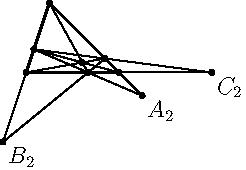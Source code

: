 import geometry;

size(0, 3cm);

point
    pA = (0,0), pB = (4,0), pC = (1,3);

mass mA = pA, mB = pB, mC = pC;

point
    pP = masscenter(2mA, 4mB, 1mC),
    pA1 = extension(pA, pP, pB, pC),
    pB1 = extension(pB, pP, pC, pA),
    pC1 = extension(pC, pP, pA, pB);

point
    pA2 = extension(pB1, pC1, pB, pC),
    pB2 = extension(pC1, pA1, pC, pA),
    pC2 = extension(pA1, pB1, pA, pB);

draw(triangle(pA, pB, pC), linewidth(1));
draw(pA--pA1 ^^ pB--pB1 ^^ pC--pC1);

draw(pB--pA2 ^^ pA--pB2 ^^ pB--pC2);
draw(pB1--pA2 ^^ pA1--pB2 ^^ pB1--pC2);

//draw(line(pA2, pB2), dashed);

dot(pA);
dot(pB);
dot(pC);
dot(pP);
dot(pA1);
dot(pB1);
dot(pC1);

dot(Label("$A_2$", pA2, SE));
dot(Label("$B_2$", pB2, SE));
dot(Label("$C_2$", pC2, SE));

